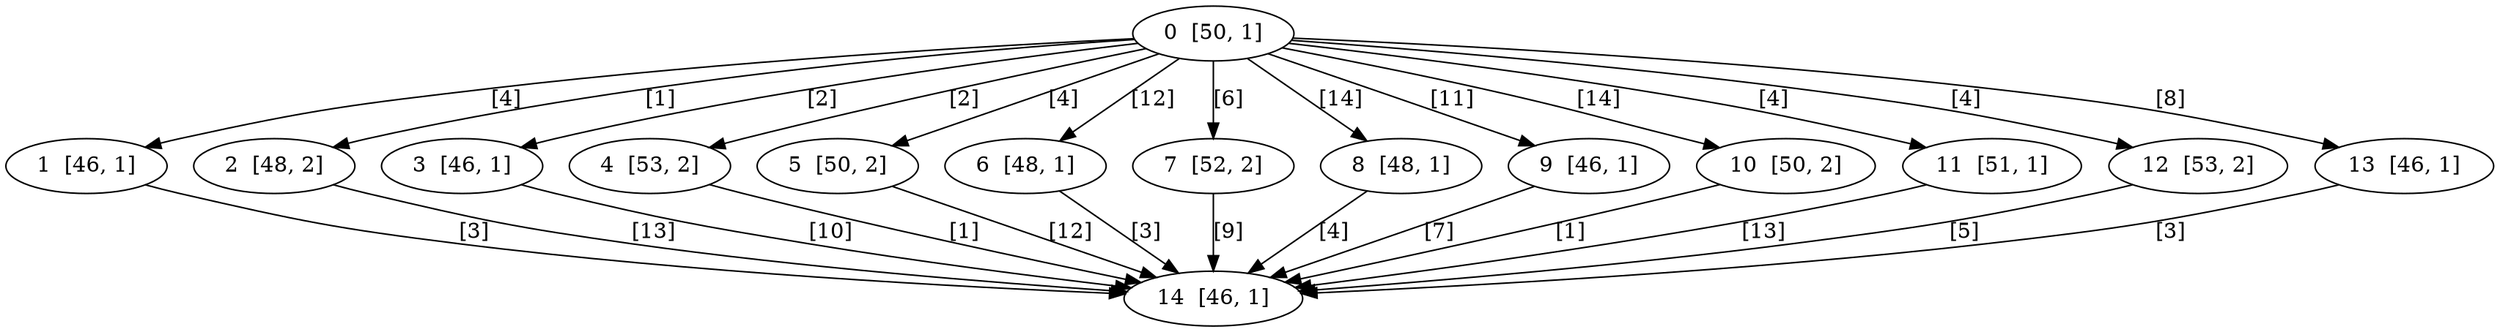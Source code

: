 digraph DAG {
    0  [label="0  [50, 1]"]
    1  [label="1  [46, 1]"]
    2  [label="2  [48, 2]"]
    3  [label="3  [46, 1]"]
    4  [label="4  [53, 2]"]
    5  [label="5  [50, 2]"]
    6  [label="6  [48, 1]"]
    7  [label="7  [52, 2]"]
    8  [label="8  [48, 1]"]
    9  [label="9  [46, 1]"]
    10  [label="10  [50, 2]"]
    11  [label="11  [51, 1]"]
    12  [label="12  [53, 2]"]
    13  [label="13  [46, 1]"]
    14  [label="14  [46, 1]"]

    0 -> 1    [ label = "[4]" ]
    0 -> 2    [ label = "[1]" ]
    0 -> 3    [ label = "[2]" ]
    0 -> 4    [ label = "[2]" ]
    0 -> 5    [ label = "[4]" ]
    0 -> 6    [ label = "[12]" ]
    0 -> 7    [ label = "[6]" ]
    0 -> 8    [ label = "[14]" ]
    0 -> 9    [ label = "[11]" ]
    0 -> 10    [ label = "[14]" ]
    0 -> 11    [ label = "[4]" ]
    0 -> 12    [ label = "[4]" ]
    0 -> 13    [ label = "[8]" ]
    1 -> 14    [ label = "[3]" ]
    2 -> 14    [ label = "[13]" ]
    3 -> 14    [ label = "[10]" ]
    4 -> 14    [ label = "[1]" ]
    5 -> 14    [ label = "[12]" ]
    6 -> 14    [ label = "[3]" ]
    7 -> 14    [ label = "[9]" ]
    8 -> 14    [ label = "[4]" ]
    9 -> 14    [ label = "[7]" ]
    10 -> 14    [ label = "[1]" ]
    11 -> 14    [ label = "[13]" ]
    12 -> 14    [ label = "[5]" ]
    13 -> 14    [ label = "[3]" ]
}
